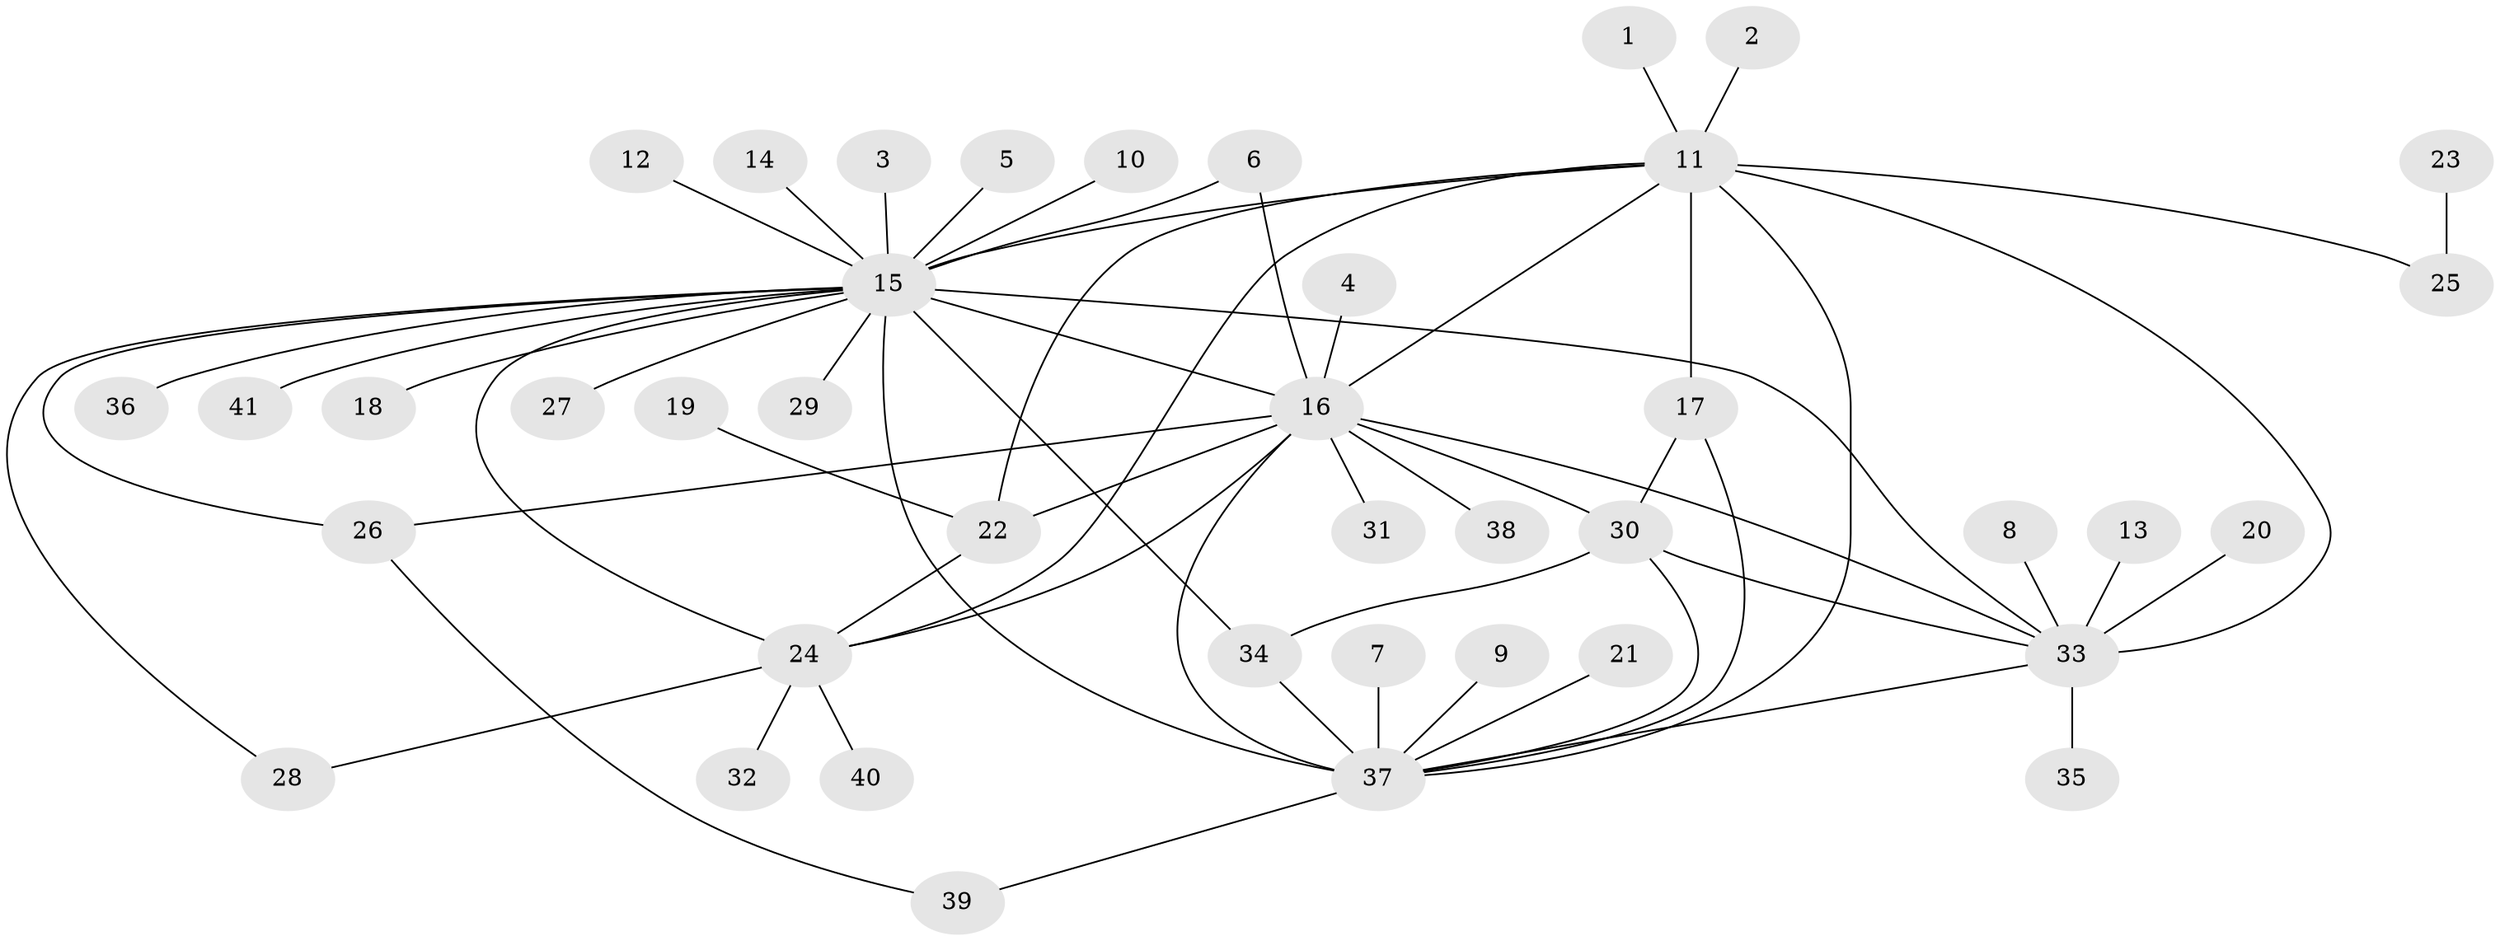 // original degree distribution, {7: 0.036585365853658534, 4: 0.036585365853658534, 6: 0.036585365853658534, 5: 0.036585365853658534, 10: 0.036585365853658534, 8: 0.012195121951219513, 9: 0.024390243902439025, 3: 0.08536585365853659, 11: 0.012195121951219513, 1: 0.4878048780487805, 2: 0.1951219512195122}
// Generated by graph-tools (version 1.1) at 2025/50/03/09/25 03:50:38]
// undirected, 41 vertices, 60 edges
graph export_dot {
graph [start="1"]
  node [color=gray90,style=filled];
  1;
  2;
  3;
  4;
  5;
  6;
  7;
  8;
  9;
  10;
  11;
  12;
  13;
  14;
  15;
  16;
  17;
  18;
  19;
  20;
  21;
  22;
  23;
  24;
  25;
  26;
  27;
  28;
  29;
  30;
  31;
  32;
  33;
  34;
  35;
  36;
  37;
  38;
  39;
  40;
  41;
  1 -- 11 [weight=1.0];
  2 -- 11 [weight=1.0];
  3 -- 15 [weight=1.0];
  4 -- 16 [weight=1.0];
  5 -- 15 [weight=1.0];
  6 -- 15 [weight=1.0];
  6 -- 16 [weight=1.0];
  7 -- 37 [weight=1.0];
  8 -- 33 [weight=1.0];
  9 -- 37 [weight=1.0];
  10 -- 15 [weight=1.0];
  11 -- 15 [weight=2.0];
  11 -- 16 [weight=1.0];
  11 -- 17 [weight=1.0];
  11 -- 22 [weight=1.0];
  11 -- 24 [weight=1.0];
  11 -- 25 [weight=1.0];
  11 -- 33 [weight=3.0];
  11 -- 37 [weight=1.0];
  12 -- 15 [weight=1.0];
  13 -- 33 [weight=1.0];
  14 -- 15 [weight=1.0];
  15 -- 16 [weight=1.0];
  15 -- 18 [weight=1.0];
  15 -- 24 [weight=1.0];
  15 -- 26 [weight=1.0];
  15 -- 27 [weight=1.0];
  15 -- 28 [weight=1.0];
  15 -- 29 [weight=1.0];
  15 -- 33 [weight=1.0];
  15 -- 34 [weight=1.0];
  15 -- 36 [weight=1.0];
  15 -- 37 [weight=3.0];
  15 -- 41 [weight=1.0];
  16 -- 22 [weight=1.0];
  16 -- 24 [weight=1.0];
  16 -- 26 [weight=1.0];
  16 -- 30 [weight=1.0];
  16 -- 31 [weight=1.0];
  16 -- 33 [weight=1.0];
  16 -- 37 [weight=1.0];
  16 -- 38 [weight=1.0];
  17 -- 30 [weight=1.0];
  17 -- 37 [weight=1.0];
  19 -- 22 [weight=1.0];
  20 -- 33 [weight=1.0];
  21 -- 37 [weight=1.0];
  22 -- 24 [weight=1.0];
  23 -- 25 [weight=1.0];
  24 -- 28 [weight=1.0];
  24 -- 32 [weight=1.0];
  24 -- 40 [weight=1.0];
  26 -- 39 [weight=1.0];
  30 -- 33 [weight=1.0];
  30 -- 34 [weight=1.0];
  30 -- 37 [weight=2.0];
  33 -- 35 [weight=1.0];
  33 -- 37 [weight=1.0];
  34 -- 37 [weight=2.0];
  37 -- 39 [weight=1.0];
}
